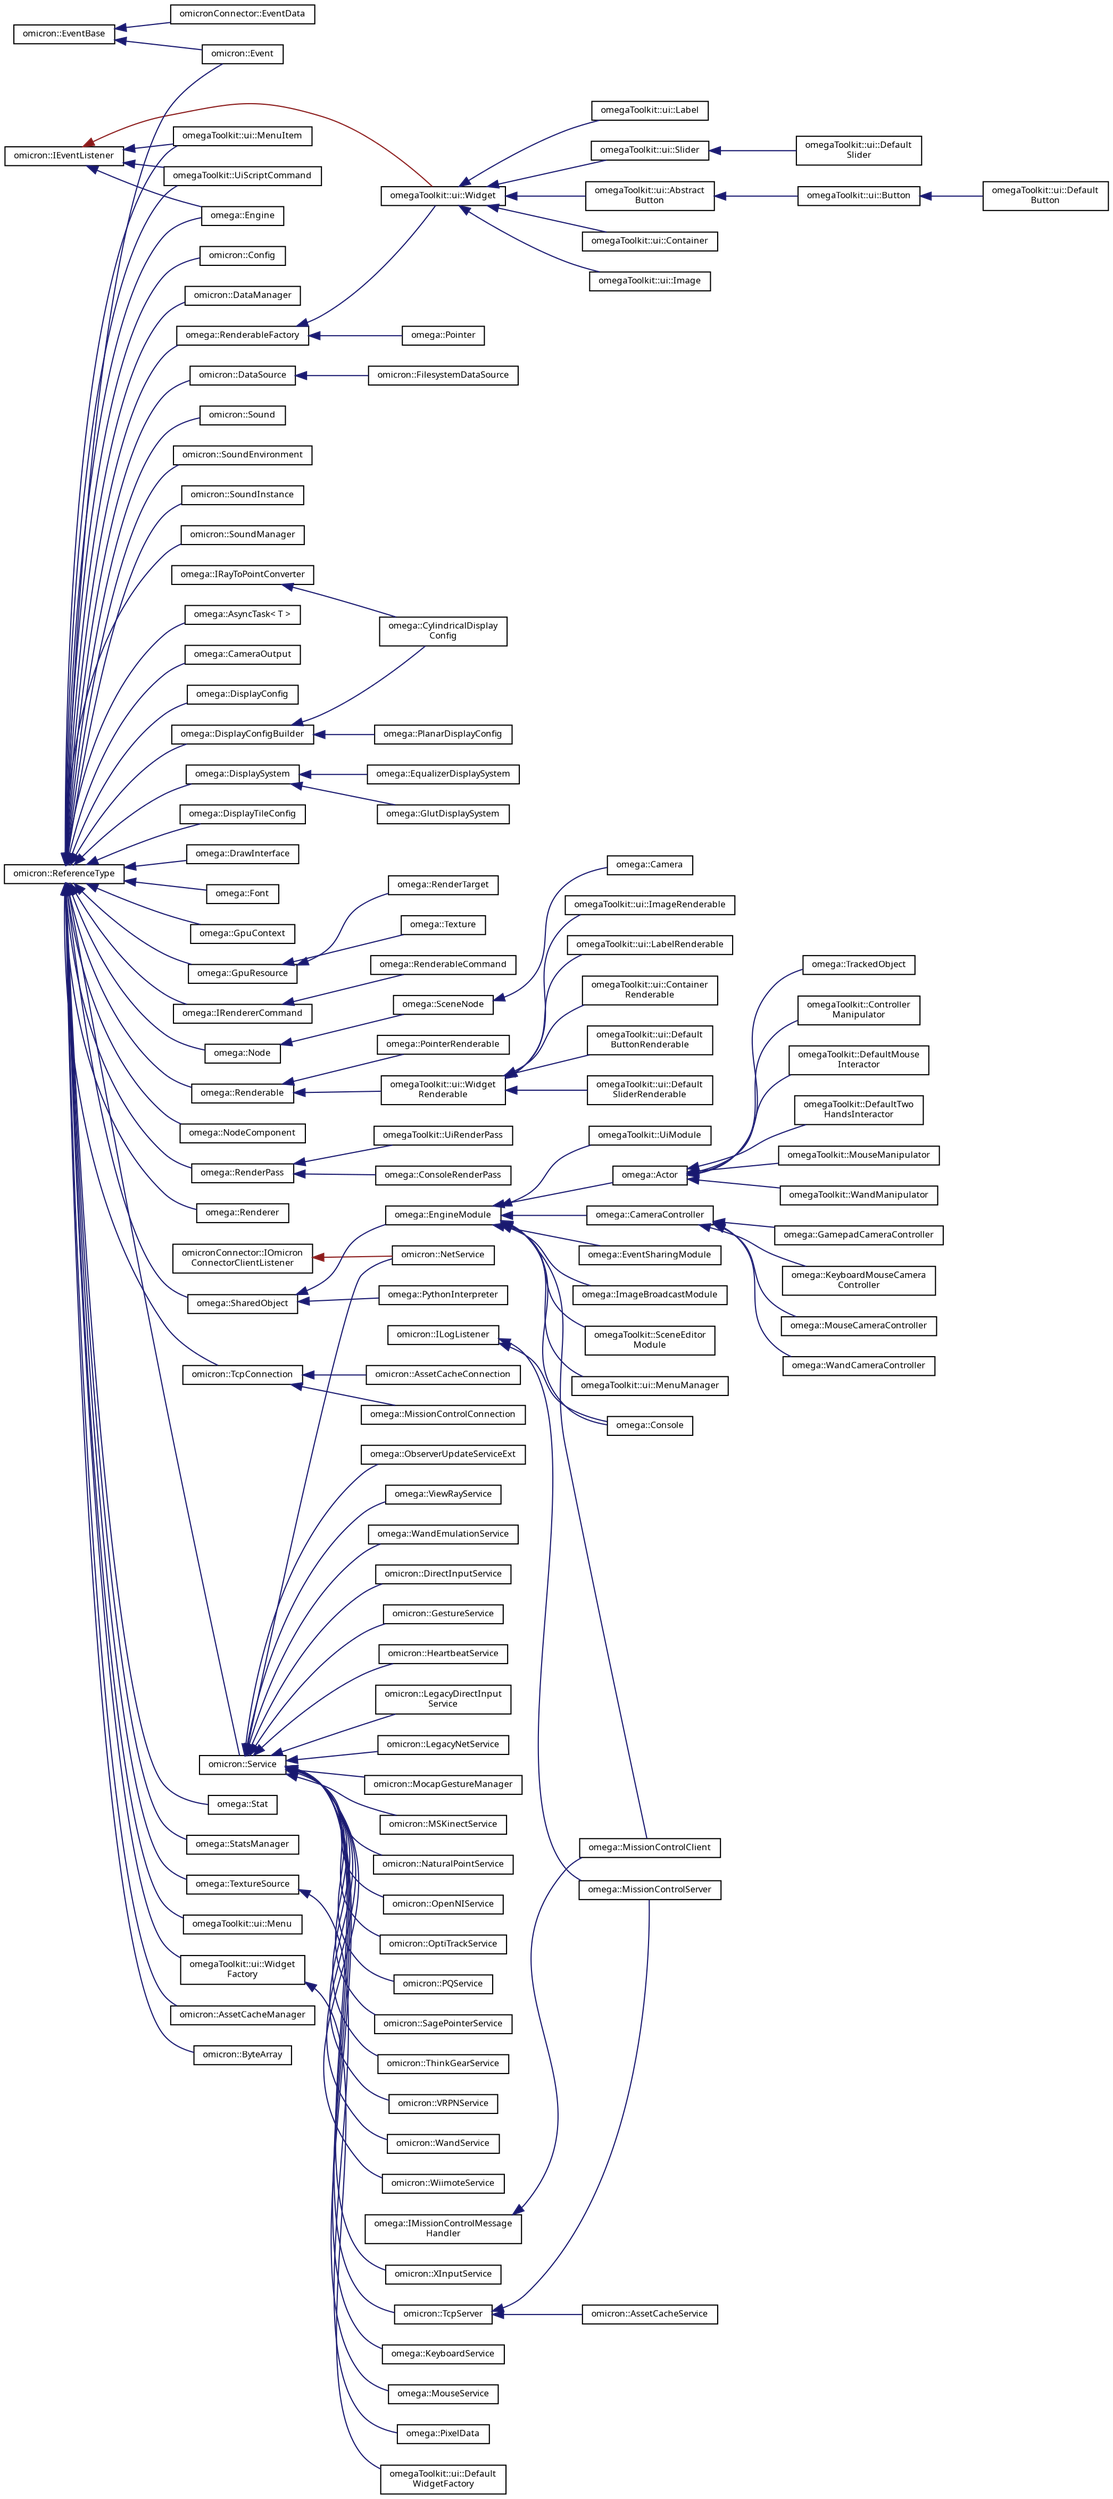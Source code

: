 digraph "Graphical Class Hierarchy"
{
  bgcolor="transparent";
  edge [fontname="FreeSans.ttf",fontsize="8",labelfontname="FreeSans.ttf",labelfontsize="8"];
  node [fontname="FreeSans.ttf",fontsize="8",shape=record];
  rankdir="LR";
  Node1 [label="omicron::EventBase",height=0.2,width=0.4,color="black",URL="$classomicron_1_1_event_base.html"];
  Node1 -> Node2 [dir="back",color="midnightblue",fontsize="8",style="solid",fontname="FreeSans.ttf"];
  Node2 [label="omicron::Event",height=0.2,width=0.4,color="black",URL="$classomicron_1_1_event.html",tooltip="#PYAPI Events are generated by Service instances. "];
  Node1 -> Node3 [dir="back",color="midnightblue",fontsize="8",style="solid",fontname="FreeSans.ttf"];
  Node3 [label="omicronConnector::EventData",height=0.2,width=0.4,color="black",URL="$structomicron_connector_1_1_event_data.html"];
  Node4 [label="omicron::IEventListener",height=0.2,width=0.4,color="black",URL="$classomicron_1_1_i_event_listener.html",tooltip="The IEventListener interface is implemented by objects that can receive and process events..."];
  Node4 -> Node5 [dir="back",color="midnightblue",fontsize="8",style="solid",fontname="FreeSans.ttf"];
  Node5 [label="omega::Engine",height=0.2,width=0.4,color="black",URL="$classomega_1_1_engine.html",tooltip="The omegalib Engine is the core runtime component of omegalib. "];
  Node4 -> Node6 [dir="back",color="midnightblue",fontsize="8",style="solid",fontname="FreeSans.ttf"];
  Node6 [label="omegaToolkit::ui::MenuItem",height=0.2,width=0.4,color="black",URL="$classomega_toolkit_1_1ui_1_1_menu_item.html"];
  Node4 -> Node7 [dir="back",color="firebrick4",fontsize="8",style="solid",fontname="FreeSans.ttf"];
  Node7 [label="omegaToolkit::ui::Widget",height=0.2,width=0.4,color="black",URL="$classomega_toolkit_1_1ui_1_1_widget.html"];
  Node7 -> Node8 [dir="back",color="midnightblue",fontsize="8",style="solid",fontname="FreeSans.ttf"];
  Node8 [label="omegaToolkit::ui::Abstract\lButton",height=0.2,width=0.4,color="black",URL="$classomega_toolkit_1_1ui_1_1_abstract_button.html"];
  Node8 -> Node9 [dir="back",color="midnightblue",fontsize="8",style="solid",fontname="FreeSans.ttf"];
  Node9 [label="omegaToolkit::ui::Button",height=0.2,width=0.4,color="black",URL="$classomega_toolkit_1_1ui_1_1_button.html"];
  Node9 -> Node10 [dir="back",color="midnightblue",fontsize="8",style="solid",fontname="FreeSans.ttf"];
  Node10 [label="omegaToolkit::ui::Default\lButton",height=0.2,width=0.4,color="black",URL="$classomega_toolkit_1_1ui_1_1_default_button.html"];
  Node7 -> Node11 [dir="back",color="midnightblue",fontsize="8",style="solid",fontname="FreeSans.ttf"];
  Node11 [label="omegaToolkit::ui::Container",height=0.2,width=0.4,color="black",URL="$classomega_toolkit_1_1ui_1_1_container.html"];
  Node7 -> Node12 [dir="back",color="midnightblue",fontsize="8",style="solid",fontname="FreeSans.ttf"];
  Node12 [label="omegaToolkit::ui::Image",height=0.2,width=0.4,color="black",URL="$classomega_toolkit_1_1ui_1_1_image.html"];
  Node7 -> Node13 [dir="back",color="midnightblue",fontsize="8",style="solid",fontname="FreeSans.ttf"];
  Node13 [label="omegaToolkit::ui::Label",height=0.2,width=0.4,color="black",URL="$classomega_toolkit_1_1ui_1_1_label.html"];
  Node7 -> Node14 [dir="back",color="midnightblue",fontsize="8",style="solid",fontname="FreeSans.ttf"];
  Node14 [label="omegaToolkit::ui::Slider",height=0.2,width=0.4,color="black",URL="$classomega_toolkit_1_1ui_1_1_slider.html"];
  Node14 -> Node15 [dir="back",color="midnightblue",fontsize="8",style="solid",fontname="FreeSans.ttf"];
  Node15 [label="omegaToolkit::ui::Default\lSlider",height=0.2,width=0.4,color="black",URL="$classomega_toolkit_1_1ui_1_1_default_slider.html"];
  Node4 -> Node16 [dir="back",color="midnightblue",fontsize="8",style="solid",fontname="FreeSans.ttf"];
  Node16 [label="omegaToolkit::UiScriptCommand",height=0.2,width=0.4,color="black",URL="$classomega_toolkit_1_1_ui_script_command.html"];
  Node17 [label="omicron::ILogListener",height=0.2,width=0.4,color="black",URL="$classomicron_1_1_i_log_listener.html"];
  Node17 -> Node18 [dir="back",color="midnightblue",fontsize="8",style="solid",fontname="FreeSans.ttf"];
  Node18 [label="omega::Console",height=0.2,width=0.4,color="black",URL="$classomega_1_1_console.html"];
  Node17 -> Node19 [dir="back",color="midnightblue",fontsize="8",style="solid",fontname="FreeSans.ttf"];
  Node19 [label="omega::MissionControlServer",height=0.2,width=0.4,color="black",URL="$classomega_1_1_mission_control_server.html"];
  Node20 [label="omega::IMissionControlMessage\lHandler",height=0.2,width=0.4,color="black",URL="$classomega_1_1_i_mission_control_message_handler.html"];
  Node20 -> Node21 [dir="back",color="midnightblue",fontsize="8",style="solid",fontname="FreeSans.ttf"];
  Node21 [label="omega::MissionControlClient",height=0.2,width=0.4,color="black",URL="$classomega_1_1_mission_control_client.html"];
  Node22 [label="omicronConnector::IOmicron\lConnectorClientListener",height=0.2,width=0.4,color="black",URL="$classomicron_connector_1_1_i_omicron_connector_client_listener.html"];
  Node22 -> Node23 [dir="back",color="firebrick4",fontsize="8",style="solid",fontname="FreeSans.ttf"];
  Node23 [label="omicron::NetService",height=0.2,width=0.4,color="black",URL="$classomicron_1_1_net_service.html"];
  Node24 [label="omega::IRayToPointConverter",height=0.2,width=0.4,color="black",URL="$classomega_1_1_i_ray_to_point_converter.html",tooltip="Public interface of objects providing a ray to display point conversion function. ..."];
  Node24 -> Node25 [dir="back",color="midnightblue",fontsize="8",style="solid",fontname="FreeSans.ttf"];
  Node25 [label="omega::CylindricalDisplay\lConfig",height=0.2,width=0.4,color="black",URL="$classomega_1_1_cylindrical_display_config.html"];
  Node26 [label="omicron::ReferenceType",height=0.2,width=0.4,color="black",URL="$classomicron_1_1_reference_type.html",tooltip="Implements a base class for reference-counted types. "];
  Node26 -> Node27 [dir="back",color="midnightblue",fontsize="8",style="solid",fontname="FreeSans.ttf"];
  Node27 [label="omega::AsyncTask\< T \>",height=0.2,width=0.4,color="black",URL="$classomega_1_1_async_task.html"];
  Node26 -> Node28 [dir="back",color="midnightblue",fontsize="8",style="solid",fontname="FreeSans.ttf"];
  Node28 [label="omega::CameraOutput",height=0.2,width=0.4,color="black",URL="$classomega_1_1_camera_output.html",tooltip="The Camera output class is used to simplify and optimize reading back   rendered frames to main memor..."];
  Node26 -> Node29 [dir="back",color="midnightblue",fontsize="8",style="solid",fontname="FreeSans.ttf"];
  Node29 [label="omega::DisplayConfig",height=0.2,width=0.4,color="black",URL="$classomega_1_1_display_config.html",tooltip="Stores omegalib display configuration data. "];
  Node26 -> Node30 [dir="back",color="midnightblue",fontsize="8",style="solid",fontname="FreeSans.ttf"];
  Node30 [label="omega::DisplayConfigBuilder",height=0.2,width=0.4,color="black",URL="$classomega_1_1_display_config_builder.html",tooltip="Interface for display configuration generators. "];
  Node30 -> Node25 [dir="back",color="midnightblue",fontsize="8",style="solid",fontname="FreeSans.ttf"];
  Node30 -> Node31 [dir="back",color="midnightblue",fontsize="8",style="solid",fontname="FreeSans.ttf"];
  Node31 [label="omega::PlanarDisplayConfig",height=0.2,width=0.4,color="black",URL="$classomega_1_1_planar_display_config.html"];
  Node26 -> Node32 [dir="back",color="midnightblue",fontsize="8",style="solid",fontname="FreeSans.ttf"];
  Node32 [label="omega::DisplaySystem",height=0.2,width=0.4,color="black",URL="$classomega_1_1_display_system.html"];
  Node32 -> Node33 [dir="back",color="midnightblue",fontsize="8",style="solid",fontname="FreeSans.ttf"];
  Node33 [label="omega::EqualizerDisplaySystem",height=0.2,width=0.4,color="black",URL="$classomega_1_1_equalizer_display_system.html"];
  Node32 -> Node34 [dir="back",color="midnightblue",fontsize="8",style="solid",fontname="FreeSans.ttf"];
  Node34 [label="omega::GlutDisplaySystem",height=0.2,width=0.4,color="black",URL="$classomega_1_1_glut_display_system.html",tooltip="Implements a display system based on GLUT, offering a single render window and mouse input support..."];
  Node26 -> Node35 [dir="back",color="midnightblue",fontsize="8",style="solid",fontname="FreeSans.ttf"];
  Node35 [label="omega::DisplayTileConfig",height=0.2,width=0.4,color="black",URL="$classomega_1_1_display_tile_config.html"];
  Node26 -> Node36 [dir="back",color="midnightblue",fontsize="8",style="solid",fontname="FreeSans.ttf"];
  Node36 [label="omega::DrawInterface",height=0.2,width=0.4,color="black",URL="$classomega_1_1_draw_interface.html"];
  Node26 -> Node5 [dir="back",color="midnightblue",fontsize="8",style="solid",fontname="FreeSans.ttf"];
  Node26 -> Node37 [dir="back",color="midnightblue",fontsize="8",style="solid",fontname="FreeSans.ttf"];
  Node37 [label="omega::Font",height=0.2,width=0.4,color="black",URL="$classomega_1_1_font.html"];
  Node26 -> Node38 [dir="back",color="midnightblue",fontsize="8",style="solid",fontname="FreeSans.ttf"];
  Node38 [label="omega::GpuContext",height=0.2,width=0.4,color="black",URL="$classomega_1_1_gpu_context.html"];
  Node26 -> Node39 [dir="back",color="midnightblue",fontsize="8",style="solid",fontname="FreeSans.ttf"];
  Node39 [label="omega::GpuResource",height=0.2,width=0.4,color="black",URL="$classomega_1_1_gpu_resource.html"];
  Node39 -> Node40 [dir="back",color="midnightblue",fontsize="8",style="solid",fontname="FreeSans.ttf"];
  Node40 [label="omega::RenderTarget",height=0.2,width=0.4,color="black",URL="$classomega_1_1_render_target.html"];
  Node39 -> Node41 [dir="back",color="midnightblue",fontsize="8",style="solid",fontname="FreeSans.ttf"];
  Node41 [label="omega::Texture",height=0.2,width=0.4,color="black",URL="$classomega_1_1_texture.html"];
  Node26 -> Node42 [dir="back",color="midnightblue",fontsize="8",style="solid",fontname="FreeSans.ttf"];
  Node42 [label="omega::IRendererCommand",height=0.2,width=0.4,color="black",URL="$classomega_1_1_i_renderer_command.html"];
  Node42 -> Node43 [dir="back",color="midnightblue",fontsize="8",style="solid",fontname="FreeSans.ttf"];
  Node43 [label="omega::RenderableCommand",height=0.2,width=0.4,color="black",URL="$structomega_1_1_renderable_command.html"];
  Node26 -> Node44 [dir="back",color="midnightblue",fontsize="8",style="solid",fontname="FreeSans.ttf"];
  Node44 [label="omega::Node",height=0.2,width=0.4,color="black",URL="$classomega_1_1_node.html",tooltip="Class representing a general-purpose node in an articulated scene graph. "];
  Node44 -> Node45 [dir="back",color="midnightblue",fontsize="8",style="solid",fontname="FreeSans.ttf"];
  Node45 [label="omega::SceneNode",height=0.2,width=0.4,color="black",URL="$classomega_1_1_scene_node.html",tooltip="Represents a node in the omegalib scene graph. "];
  Node45 -> Node46 [dir="back",color="midnightblue",fontsize="8",style="solid",fontname="FreeSans.ttf"];
  Node46 [label="omega::Camera",height=0.2,width=0.4,color="black",URL="$classomega_1_1_camera.html",tooltip="The Camera class handles information about a view transformation, head  tracking and optional target ..."];
  Node26 -> Node47 [dir="back",color="midnightblue",fontsize="8",style="solid",fontname="FreeSans.ttf"];
  Node47 [label="omega::NodeComponent",height=0.2,width=0.4,color="black",URL="$classomega_1_1_node_component.html",tooltip="NodeComponent is the base class for objects that can be attached to a scene node. ..."];
  Node26 -> Node48 [dir="back",color="midnightblue",fontsize="8",style="solid",fontname="FreeSans.ttf"];
  Node48 [label="omega::Renderable",height=0.2,width=0.4,color="black",URL="$classomega_1_1_renderable.html"];
  Node48 -> Node49 [dir="back",color="midnightblue",fontsize="8",style="solid",fontname="FreeSans.ttf"];
  Node49 [label="omega::PointerRenderable",height=0.2,width=0.4,color="black",URL="$classomega_1_1_pointer_renderable.html"];
  Node48 -> Node50 [dir="back",color="midnightblue",fontsize="8",style="solid",fontname="FreeSans.ttf"];
  Node50 [label="omegaToolkit::ui::Widget\lRenderable",height=0.2,width=0.4,color="black",URL="$classomega_toolkit_1_1ui_1_1_widget_renderable.html"];
  Node50 -> Node51 [dir="back",color="midnightblue",fontsize="8",style="solid",fontname="FreeSans.ttf"];
  Node51 [label="omegaToolkit::ui::Container\lRenderable",height=0.2,width=0.4,color="black",URL="$classomega_toolkit_1_1ui_1_1_container_renderable.html"];
  Node50 -> Node52 [dir="back",color="midnightblue",fontsize="8",style="solid",fontname="FreeSans.ttf"];
  Node52 [label="omegaToolkit::ui::Default\lButtonRenderable",height=0.2,width=0.4,color="black",URL="$classomega_toolkit_1_1ui_1_1_default_button_renderable.html"];
  Node50 -> Node53 [dir="back",color="midnightblue",fontsize="8",style="solid",fontname="FreeSans.ttf"];
  Node53 [label="omegaToolkit::ui::Default\lSliderRenderable",height=0.2,width=0.4,color="black",URL="$classomega_toolkit_1_1ui_1_1_default_slider_renderable.html"];
  Node50 -> Node54 [dir="back",color="midnightblue",fontsize="8",style="solid",fontname="FreeSans.ttf"];
  Node54 [label="omegaToolkit::ui::ImageRenderable",height=0.2,width=0.4,color="black",URL="$classomega_toolkit_1_1ui_1_1_image_renderable.html"];
  Node50 -> Node55 [dir="back",color="midnightblue",fontsize="8",style="solid",fontname="FreeSans.ttf"];
  Node55 [label="omegaToolkit::ui::LabelRenderable",height=0.2,width=0.4,color="black",URL="$classomega_toolkit_1_1ui_1_1_label_renderable.html"];
  Node26 -> Node56 [dir="back",color="midnightblue",fontsize="8",style="solid",fontname="FreeSans.ttf"];
  Node56 [label="omega::RenderableFactory",height=0.2,width=0.4,color="black",URL="$classomega_1_1_renderable_factory.html",tooltip="Base class for objects that can create renderables. "];
  Node56 -> Node57 [dir="back",color="midnightblue",fontsize="8",style="solid",fontname="FreeSans.ttf"];
  Node57 [label="omega::Pointer",height=0.2,width=0.4,color="black",URL="$classomega_1_1_pointer.html"];
  Node56 -> Node7 [dir="back",color="midnightblue",fontsize="8",style="solid",fontname="FreeSans.ttf"];
  Node26 -> Node58 [dir="back",color="midnightblue",fontsize="8",style="solid",fontname="FreeSans.ttf"];
  Node58 [label="omega::Renderer",height=0.2,width=0.4,color="black",URL="$classomega_1_1_renderer.html",tooltip="The omegalib renderer is the entry point for all of omegalib rendering code. "];
  Node26 -> Node59 [dir="back",color="midnightblue",fontsize="8",style="solid",fontname="FreeSans.ttf"];
  Node59 [label="omega::RenderPass",height=0.2,width=0.4,color="black",URL="$classomega_1_1_render_pass.html"];
  Node59 -> Node60 [dir="back",color="midnightblue",fontsize="8",style="solid",fontname="FreeSans.ttf"];
  Node60 [label="omega::ConsoleRenderPass",height=0.2,width=0.4,color="black",URL="$classomega_1_1_console_render_pass.html"];
  Node59 -> Node61 [dir="back",color="midnightblue",fontsize="8",style="solid",fontname="FreeSans.ttf"];
  Node61 [label="omegaToolkit::UiRenderPass",height=0.2,width=0.4,color="black",URL="$classomega_toolkit_1_1_ui_render_pass.html"];
  Node26 -> Node62 [dir="back",color="midnightblue",fontsize="8",style="solid",fontname="FreeSans.ttf"];
  Node62 [label="omega::SharedObject",height=0.2,width=0.4,color="black",URL="$classomega_1_1_shared_object.html"];
  Node62 -> Node63 [dir="back",color="midnightblue",fontsize="8",style="solid",fontname="FreeSans.ttf"];
  Node63 [label="omega::EngineModule",height=0.2,width=0.4,color="black",URL="$classomega_1_1_engine_module.html"];
  Node63 -> Node64 [dir="back",color="midnightblue",fontsize="8",style="solid",fontname="FreeSans.ttf"];
  Node64 [label="omega::Actor",height=0.2,width=0.4,color="black",URL="$classomega_1_1_actor.html",tooltip="A specialied EngineModule used to control objects in a scene and define custom behaviors. "];
  Node64 -> Node65 [dir="back",color="midnightblue",fontsize="8",style="solid",fontname="FreeSans.ttf"];
  Node65 [label="omega::TrackedObject",height=0.2,width=0.4,color="black",URL="$classomega_1_1_tracked_object.html"];
  Node64 -> Node66 [dir="back",color="midnightblue",fontsize="8",style="solid",fontname="FreeSans.ttf"];
  Node66 [label="omegaToolkit::Controller\lManipulator",height=0.2,width=0.4,color="black",URL="$classomega_toolkit_1_1_controller_manipulator.html"];
  Node64 -> Node67 [dir="back",color="midnightblue",fontsize="8",style="solid",fontname="FreeSans.ttf"];
  Node67 [label="omegaToolkit::DefaultMouse\lInteractor",height=0.2,width=0.4,color="black",URL="$classomega_toolkit_1_1_default_mouse_interactor.html"];
  Node64 -> Node68 [dir="back",color="midnightblue",fontsize="8",style="solid",fontname="FreeSans.ttf"];
  Node68 [label="omegaToolkit::DefaultTwo\lHandsInteractor",height=0.2,width=0.4,color="black",URL="$classomega_toolkit_1_1_default_two_hands_interactor.html"];
  Node64 -> Node69 [dir="back",color="midnightblue",fontsize="8",style="solid",fontname="FreeSans.ttf"];
  Node69 [label="omegaToolkit::MouseManipulator",height=0.2,width=0.4,color="black",URL="$classomega_toolkit_1_1_mouse_manipulator.html"];
  Node64 -> Node70 [dir="back",color="midnightblue",fontsize="8",style="solid",fontname="FreeSans.ttf"];
  Node70 [label="omegaToolkit::WandManipulator",height=0.2,width=0.4,color="black",URL="$classomega_toolkit_1_1_wand_manipulator.html",tooltip="Implements a wand node manipulator. "];
  Node63 -> Node71 [dir="back",color="midnightblue",fontsize="8",style="solid",fontname="FreeSans.ttf"];
  Node71 [label="omega::CameraController",height=0.2,width=0.4,color="black",URL="$classomega_1_1_camera_controller.html"];
  Node71 -> Node72 [dir="back",color="midnightblue",fontsize="8",style="solid",fontname="FreeSans.ttf"];
  Node72 [label="omega::GamepadCameraController",height=0.2,width=0.4,color="black",URL="$classomega_1_1_gamepad_camera_controller.html"];
  Node71 -> Node73 [dir="back",color="midnightblue",fontsize="8",style="solid",fontname="FreeSans.ttf"];
  Node73 [label="omega::KeyboardMouseCamera\lController",height=0.2,width=0.4,color="black",URL="$classomega_1_1_keyboard_mouse_camera_controller.html",tooltip="Implements a camera controller using mouse and keyboard in FPS style: WASD keys are used to move..."];
  Node71 -> Node74 [dir="back",color="midnightblue",fontsize="8",style="solid",fontname="FreeSans.ttf"];
  Node74 [label="omega::MouseCameraController",height=0.2,width=0.4,color="black",URL="$classomega_1_1_mouse_camera_controller.html"];
  Node71 -> Node75 [dir="back",color="midnightblue",fontsize="8",style="solid",fontname="FreeSans.ttf"];
  Node75 [label="omega::WandCameraController",height=0.2,width=0.4,color="black",URL="$classomega_1_1_wand_camera_controller.html"];
  Node63 -> Node18 [dir="back",color="midnightblue",fontsize="8",style="solid",fontname="FreeSans.ttf"];
  Node63 -> Node76 [dir="back",color="midnightblue",fontsize="8",style="solid",fontname="FreeSans.ttf"];
  Node76 [label="omega::EventSharingModule",height=0.2,width=0.4,color="black",URL="$classomega_1_1_event_sharing_module.html"];
  Node63 -> Node77 [dir="back",color="midnightblue",fontsize="8",style="solid",fontname="FreeSans.ttf"];
  Node77 [label="omega::ImageBroadcastModule",height=0.2,width=0.4,color="black",URL="$classomega_1_1_image_broadcast_module.html"];
  Node63 -> Node21 [dir="back",color="midnightblue",fontsize="8",style="solid",fontname="FreeSans.ttf"];
  Node63 -> Node78 [dir="back",color="midnightblue",fontsize="8",style="solid",fontname="FreeSans.ttf"];
  Node78 [label="omegaToolkit::SceneEditor\lModule",height=0.2,width=0.4,color="black",URL="$classomega_toolkit_1_1_scene_editor_module.html"];
  Node63 -> Node79 [dir="back",color="midnightblue",fontsize="8",style="solid",fontname="FreeSans.ttf"];
  Node79 [label="omegaToolkit::ui::MenuManager",height=0.2,width=0.4,color="black",URL="$classomega_toolkit_1_1ui_1_1_menu_manager.html"];
  Node63 -> Node80 [dir="back",color="midnightblue",fontsize="8",style="solid",fontname="FreeSans.ttf"];
  Node80 [label="omegaToolkit::UiModule",height=0.2,width=0.4,color="black",URL="$classomega_toolkit_1_1_ui_module.html"];
  Node62 -> Node81 [dir="back",color="midnightblue",fontsize="8",style="solid",fontname="FreeSans.ttf"];
  Node81 [label="omega::PythonInterpreter",height=0.2,width=0.4,color="black",URL="$classomega_1_1_python_interpreter.html"];
  Node26 -> Node82 [dir="back",color="midnightblue",fontsize="8",style="solid",fontname="FreeSans.ttf"];
  Node82 [label="omega::Stat",height=0.2,width=0.4,color="black",URL="$classomega_1_1_stat.html"];
  Node26 -> Node83 [dir="back",color="midnightblue",fontsize="8",style="solid",fontname="FreeSans.ttf"];
  Node83 [label="omega::StatsManager",height=0.2,width=0.4,color="black",URL="$classomega_1_1_stats_manager.html"];
  Node26 -> Node84 [dir="back",color="midnightblue",fontsize="8",style="solid",fontname="FreeSans.ttf"];
  Node84 [label="omega::TextureSource",height=0.2,width=0.4,color="black",URL="$classomega_1_1_texture_source.html"];
  Node84 -> Node85 [dir="back",color="midnightblue",fontsize="8",style="solid",fontname="FreeSans.ttf"];
  Node85 [label="omega::PixelData",height=0.2,width=0.4,color="black",URL="$classomega_1_1_pixel_data.html"];
  Node26 -> Node86 [dir="back",color="midnightblue",fontsize="8",style="solid",fontname="FreeSans.ttf"];
  Node86 [label="omegaToolkit::ui::Menu",height=0.2,width=0.4,color="black",URL="$classomega_toolkit_1_1ui_1_1_menu.html"];
  Node26 -> Node6 [dir="back",color="midnightblue",fontsize="8",style="solid",fontname="FreeSans.ttf"];
  Node26 -> Node87 [dir="back",color="midnightblue",fontsize="8",style="solid",fontname="FreeSans.ttf"];
  Node87 [label="omegaToolkit::ui::Widget\lFactory",height=0.2,width=0.4,color="black",URL="$classomega_toolkit_1_1ui_1_1_widget_factory.html"];
  Node87 -> Node88 [dir="back",color="midnightblue",fontsize="8",style="solid",fontname="FreeSans.ttf"];
  Node88 [label="omegaToolkit::ui::Default\lWidgetFactory",height=0.2,width=0.4,color="black",URL="$classomega_toolkit_1_1ui_1_1_default_widget_factory.html"];
  Node26 -> Node16 [dir="back",color="midnightblue",fontsize="8",style="solid",fontname="FreeSans.ttf"];
  Node26 -> Node89 [dir="back",color="midnightblue",fontsize="8",style="solid",fontname="FreeSans.ttf"];
  Node89 [label="omicron::AssetCacheManager",height=0.2,width=0.4,color="black",URL="$classomicron_1_1_asset_cache_manager.html",tooltip="The asset cache manager connects to a remote cache service and synchronizes a list of files with it..."];
  Node26 -> Node90 [dir="back",color="midnightblue",fontsize="8",style="solid",fontname="FreeSans.ttf"];
  Node90 [label="omicron::ByteArray",height=0.2,width=0.4,color="black",URL="$structomicron_1_1_byte_array.html"];
  Node26 -> Node91 [dir="back",color="midnightblue",fontsize="8",style="solid",fontname="FreeSans.ttf"];
  Node91 [label="omicron::Config",height=0.2,width=0.4,color="black",URL="$classomicron_1_1_config.html"];
  Node26 -> Node92 [dir="back",color="midnightblue",fontsize="8",style="solid",fontname="FreeSans.ttf"];
  Node92 [label="omicron::DataManager",height=0.2,width=0.4,color="black",URL="$classomicron_1_1_data_manager.html"];
  Node26 -> Node93 [dir="back",color="midnightblue",fontsize="8",style="solid",fontname="FreeSans.ttf"];
  Node93 [label="omicron::DataSource",height=0.2,width=0.4,color="black",URL="$classomicron_1_1_data_source.html"];
  Node93 -> Node94 [dir="back",color="midnightblue",fontsize="8",style="solid",fontname="FreeSans.ttf"];
  Node94 [label="omicron::FilesystemDataSource",height=0.2,width=0.4,color="black",URL="$classomicron_1_1_filesystem_data_source.html"];
  Node26 -> Node2 [dir="back",color="midnightblue",fontsize="8",style="solid",fontname="FreeSans.ttf"];
  Node26 -> Node95 [dir="back",color="midnightblue",fontsize="8",style="solid",fontname="FreeSans.ttf"];
  Node95 [label="omicron::Service",height=0.2,width=0.4,color="black",URL="$classomicron_1_1_service.html",tooltip="The base class for Services: a Service has code that is executed periodically (in the poll method) an..."];
  Node95 -> Node96 [dir="back",color="midnightblue",fontsize="8",style="solid",fontname="FreeSans.ttf"];
  Node96 [label="omega::KeyboardService",height=0.2,width=0.4,color="black",URL="$classomega_1_1_keyboard_service.html"];
  Node95 -> Node97 [dir="back",color="midnightblue",fontsize="8",style="solid",fontname="FreeSans.ttf"];
  Node97 [label="omega::MouseService",height=0.2,width=0.4,color="black",URL="$classomega_1_1_mouse_service.html"];
  Node95 -> Node98 [dir="back",color="midnightblue",fontsize="8",style="solid",fontname="FreeSans.ttf"];
  Node98 [label="omega::ObserverUpdateServiceExt",height=0.2,width=0.4,color="black",URL="$classomega_1_1_observer_update_service_ext.html"];
  Node95 -> Node99 [dir="back",color="midnightblue",fontsize="8",style="solid",fontname="FreeSans.ttf"];
  Node99 [label="omega::ViewRayService",height=0.2,width=0.4,color="black",URL="$classomega_1_1_view_ray_service.html",tooltip="Processes pointer events, converting their position to pixel coordinates and adding a view ray based ..."];
  Node95 -> Node100 [dir="back",color="midnightblue",fontsize="8",style="solid",fontname="FreeSans.ttf"];
  Node100 [label="omega::WandEmulationService",height=0.2,width=0.4,color="black",URL="$classomega_1_1_wand_emulation_service.html",tooltip="Emulates a VR system wand using mouse and keyboard. "];
  Node95 -> Node101 [dir="back",color="midnightblue",fontsize="8",style="solid",fontname="FreeSans.ttf"];
  Node101 [label="omicron::DirectInputService",height=0.2,width=0.4,color="black",URL="$classomicron_1_1_direct_input_service.html"];
  Node95 -> Node102 [dir="back",color="midnightblue",fontsize="8",style="solid",fontname="FreeSans.ttf"];
  Node102 [label="omicron::GestureService",height=0.2,width=0.4,color="black",URL="$classomicron_1_1_gesture_service.html"];
  Node95 -> Node103 [dir="back",color="midnightblue",fontsize="8",style="solid",fontname="FreeSans.ttf"];
  Node103 [label="omicron::HeartbeatService",height=0.2,width=0.4,color="black",URL="$classomicron_1_1_heartbeat_service.html",tooltip="HearthbeatService implements a very simple event service, that sends out update events at a predefine..."];
  Node95 -> Node104 [dir="back",color="midnightblue",fontsize="8",style="solid",fontname="FreeSans.ttf"];
  Node104 [label="omicron::LegacyDirectInput\lService",height=0.2,width=0.4,color="black",URL="$classomicron_1_1_legacy_direct_input_service.html"];
  Node95 -> Node105 [dir="back",color="midnightblue",fontsize="8",style="solid",fontname="FreeSans.ttf"];
  Node105 [label="omicron::LegacyNetService",height=0.2,width=0.4,color="black",URL="$classomicron_1_1_legacy_net_service.html"];
  Node95 -> Node106 [dir="back",color="midnightblue",fontsize="8",style="solid",fontname="FreeSans.ttf"];
  Node106 [label="omicron::MocapGestureManager",height=0.2,width=0.4,color="black",URL="$classomicron_1_1_mocap_gesture_manager.html"];
  Node95 -> Node107 [dir="back",color="midnightblue",fontsize="8",style="solid",fontname="FreeSans.ttf"];
  Node107 [label="omicron::MSKinectService",height=0.2,width=0.4,color="black",URL="$classomicron_1_1_m_s_kinect_service.html"];
  Node95 -> Node108 [dir="back",color="midnightblue",fontsize="8",style="solid",fontname="FreeSans.ttf"];
  Node108 [label="omicron::NaturalPointService",height=0.2,width=0.4,color="black",URL="$classomicron_1_1_natural_point_service.html"];
  Node95 -> Node23 [dir="back",color="midnightblue",fontsize="8",style="solid",fontname="FreeSans.ttf"];
  Node95 -> Node109 [dir="back",color="midnightblue",fontsize="8",style="solid",fontname="FreeSans.ttf"];
  Node109 [label="omicron::OpenNIService",height=0.2,width=0.4,color="black",URL="$classomicron_1_1_open_n_i_service.html"];
  Node95 -> Node110 [dir="back",color="midnightblue",fontsize="8",style="solid",fontname="FreeSans.ttf"];
  Node110 [label="omicron::OptiTrackService",height=0.2,width=0.4,color="black",URL="$classomicron_1_1_opti_track_service.html"];
  Node95 -> Node111 [dir="back",color="midnightblue",fontsize="8",style="solid",fontname="FreeSans.ttf"];
  Node111 [label="omicron::PQService",height=0.2,width=0.4,color="black",URL="$classomicron_1_1_p_q_service.html"];
  Node95 -> Node112 [dir="back",color="midnightblue",fontsize="8",style="solid",fontname="FreeSans.ttf"];
  Node112 [label="omicron::SagePointerService",height=0.2,width=0.4,color="black",URL="$classomicron_1_1_sage_pointer_service.html",tooltip="Implements a service able to receive pointer updates from the SAGE pointer application. "];
  Node95 -> Node113 [dir="back",color="midnightblue",fontsize="8",style="solid",fontname="FreeSans.ttf"];
  Node113 [label="omicron::TcpServer",height=0.2,width=0.4,color="black",URL="$classomicron_1_1_tcp_server.html",tooltip="Implements a Tcp server. "];
  Node113 -> Node19 [dir="back",color="midnightblue",fontsize="8",style="solid",fontname="FreeSans.ttf"];
  Node113 -> Node114 [dir="back",color="midnightblue",fontsize="8",style="solid",fontname="FreeSans.ttf"];
  Node114 [label="omicron::AssetCacheService",height=0.2,width=0.4,color="black",URL="$classomicron_1_1_asset_cache_service.html",tooltip="The asset cache service manages a set of caches. "];
  Node95 -> Node115 [dir="back",color="midnightblue",fontsize="8",style="solid",fontname="FreeSans.ttf"];
  Node115 [label="omicron::ThinkGearService",height=0.2,width=0.4,color="black",URL="$classomicron_1_1_think_gear_service.html"];
  Node95 -> Node116 [dir="back",color="midnightblue",fontsize="8",style="solid",fontname="FreeSans.ttf"];
  Node116 [label="omicron::VRPNService",height=0.2,width=0.4,color="black",URL="$classomicron_1_1_v_r_p_n_service.html"];
  Node95 -> Node117 [dir="back",color="midnightblue",fontsize="8",style="solid",fontname="FreeSans.ttf"];
  Node117 [label="omicron::WandService",height=0.2,width=0.4,color="black",URL="$classomicron_1_1_wand_service.html"];
  Node95 -> Node118 [dir="back",color="midnightblue",fontsize="8",style="solid",fontname="FreeSans.ttf"];
  Node118 [label="omicron::WiimoteService",height=0.2,width=0.4,color="black",URL="$classomicron_1_1_wiimote_service.html",tooltip="Reads input data from Wii controllers. "];
  Node95 -> Node119 [dir="back",color="midnightblue",fontsize="8",style="solid",fontname="FreeSans.ttf"];
  Node119 [label="omicron::XInputService",height=0.2,width=0.4,color="black",URL="$classomicron_1_1_x_input_service.html"];
  Node26 -> Node120 [dir="back",color="midnightblue",fontsize="8",style="solid",fontname="FreeSans.ttf"];
  Node120 [label="omicron::Sound",height=0.2,width=0.4,color="black",URL="$classomicron_1_1_sound.html"];
  Node26 -> Node121 [dir="back",color="midnightblue",fontsize="8",style="solid",fontname="FreeSans.ttf"];
  Node121 [label="omicron::SoundEnvironment",height=0.2,width=0.4,color="black",URL="$classomicron_1_1_sound_environment.html"];
  Node26 -> Node122 [dir="back",color="midnightblue",fontsize="8",style="solid",fontname="FreeSans.ttf"];
  Node122 [label="omicron::SoundInstance",height=0.2,width=0.4,color="black",URL="$classomicron_1_1_sound_instance.html"];
  Node26 -> Node123 [dir="back",color="midnightblue",fontsize="8",style="solid",fontname="FreeSans.ttf"];
  Node123 [label="omicron::SoundManager",height=0.2,width=0.4,color="black",URL="$classomicron_1_1_sound_manager.html"];
  Node26 -> Node124 [dir="back",color="midnightblue",fontsize="8",style="solid",fontname="FreeSans.ttf"];
  Node124 [label="omicron::TcpConnection",height=0.2,width=0.4,color="black",URL="$classomicron_1_1_tcp_connection.html",tooltip="A TCP Connection. "];
  Node124 -> Node125 [dir="back",color="midnightblue",fontsize="8",style="solid",fontname="FreeSans.ttf"];
  Node125 [label="omega::MissionControlConnection",height=0.2,width=0.4,color="black",URL="$classomega_1_1_mission_control_connection.html"];
  Node124 -> Node126 [dir="back",color="midnightblue",fontsize="8",style="solid",fontname="FreeSans.ttf"];
  Node126 [label="omicron::AssetCacheConnection",height=0.2,width=0.4,color="black",URL="$classomicron_1_1_asset_cache_connection.html",tooltip="Represents a connection between the cache service and a remote cache manager. "];
}
